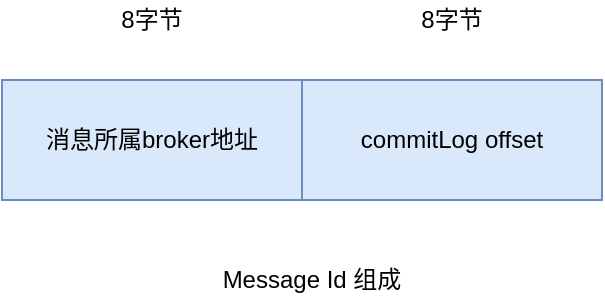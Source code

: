 <mxfile version="14.6.11" type="github">
  <diagram id="kk2nEU92VmZkXZ5IUD9w" name="Page-1">
    <mxGraphModel dx="1426" dy="771" grid="1" gridSize="10" guides="1" tooltips="1" connect="1" arrows="1" fold="1" page="1" pageScale="1" pageWidth="827" pageHeight="1169" math="0" shadow="0">
      <root>
        <mxCell id="0" />
        <mxCell id="1" parent="0" />
        <mxCell id="dX2_uMsCoYPa1oZZKjKY-1" value="消息所属broker地址" style="rounded=0;whiteSpace=wrap;html=1;fillColor=#dae8fc;strokeColor=#6c8ebf;" parent="1" vertex="1">
          <mxGeometry x="130" y="150" width="150" height="60" as="geometry" />
        </mxCell>
        <mxCell id="dX2_uMsCoYPa1oZZKjKY-2" value="commitLog offset" style="rounded=0;whiteSpace=wrap;html=1;fillColor=#dae8fc;strokeColor=#6c8ebf;" parent="1" vertex="1">
          <mxGeometry x="280" y="150" width="150" height="60" as="geometry" />
        </mxCell>
        <mxCell id="dX2_uMsCoYPa1oZZKjKY-4" value="8字节" style="text;html=1;strokeColor=none;fillColor=none;align=center;verticalAlign=middle;whiteSpace=wrap;rounded=0;" parent="1" vertex="1">
          <mxGeometry x="185" y="110" width="40" height="20" as="geometry" />
        </mxCell>
        <mxCell id="dX2_uMsCoYPa1oZZKjKY-5" value="8字节" style="text;html=1;strokeColor=none;fillColor=none;align=center;verticalAlign=middle;whiteSpace=wrap;rounded=0;" parent="1" vertex="1">
          <mxGeometry x="335" y="110" width="40" height="20" as="geometry" />
        </mxCell>
        <mxCell id="dX2_uMsCoYPa1oZZKjKY-7" value="Message Id 组成" style="text;html=1;strokeColor=none;fillColor=none;align=center;verticalAlign=middle;whiteSpace=wrap;rounded=0;" parent="1" vertex="1">
          <mxGeometry x="210" y="240" width="150" height="20" as="geometry" />
        </mxCell>
      </root>
    </mxGraphModel>
  </diagram>
</mxfile>
